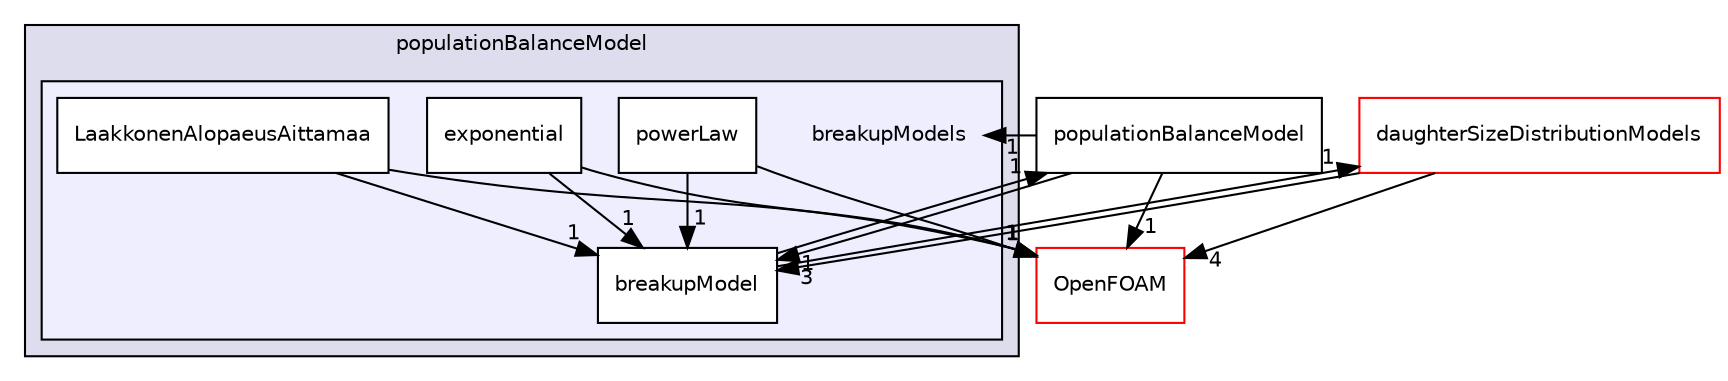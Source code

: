 digraph "src/phaseSystemModels/reactingEulerFoam/phaseSystems/populationBalanceModel/breakupModels" {
  bgcolor=transparent;
  compound=true
  node [ fontsize="10", fontname="Helvetica"];
  edge [ labelfontsize="10", labelfontname="Helvetica"];
  subgraph clusterdir_4a6d1fbad301874a73ea01594d41bbe5 {
    graph [ bgcolor="#ddddee", pencolor="black", label="populationBalanceModel" fontname="Helvetica", fontsize="10", URL="dir_4a6d1fbad301874a73ea01594d41bbe5.html"]
  subgraph clusterdir_14c0d0009f2ac072307ec8ee27104b33 {
    graph [ bgcolor="#eeeeff", pencolor="black", label="" URL="dir_14c0d0009f2ac072307ec8ee27104b33.html"];
    dir_14c0d0009f2ac072307ec8ee27104b33 [shape=plaintext label="breakupModels"];
    dir_b8ec4032d7deeccf07215ae2b9b3a385 [shape=box label="breakupModel" color="black" fillcolor="white" style="filled" URL="dir_b8ec4032d7deeccf07215ae2b9b3a385.html"];
    dir_86064416de59d9d33653a6e94b714e4b [shape=box label="exponential" color="black" fillcolor="white" style="filled" URL="dir_86064416de59d9d33653a6e94b714e4b.html"];
    dir_51c524dd8764b23f5ae5be8e17c2177b [shape=box label="LaakkonenAlopaeusAittamaa" color="black" fillcolor="white" style="filled" URL="dir_51c524dd8764b23f5ae5be8e17c2177b.html"];
    dir_992bd3b4c887357252e7e9f25622fbae [shape=box label="powerLaw" color="black" fillcolor="white" style="filled" URL="dir_992bd3b4c887357252e7e9f25622fbae.html"];
  }
  }
  dir_6836c8d0bc2688f1a5e39885a04a3d18 [shape=box label="populationBalanceModel" URL="dir_6836c8d0bc2688f1a5e39885a04a3d18.html"];
  dir_c5473ff19b20e6ec4dfe5c310b3778a8 [shape=box label="OpenFOAM" color="red" URL="dir_c5473ff19b20e6ec4dfe5c310b3778a8.html"];
  dir_437be3405d66d0964c66d14b4aa635fe [shape=box label="daughterSizeDistributionModels" color="red" URL="dir_437be3405d66d0964c66d14b4aa635fe.html"];
  dir_992bd3b4c887357252e7e9f25622fbae->dir_b8ec4032d7deeccf07215ae2b9b3a385 [headlabel="1", labeldistance=1.5 headhref="dir_000854_003265.html"];
  dir_992bd3b4c887357252e7e9f25622fbae->dir_c5473ff19b20e6ec4dfe5c310b3778a8 [headlabel="1", labeldistance=1.5 headhref="dir_000854_002151.html"];
  dir_51c524dd8764b23f5ae5be8e17c2177b->dir_b8ec4032d7deeccf07215ae2b9b3a385 [headlabel="1", labeldistance=1.5 headhref="dir_003266_003265.html"];
  dir_51c524dd8764b23f5ae5be8e17c2177b->dir_c5473ff19b20e6ec4dfe5c310b3778a8 [headlabel="1", labeldistance=1.5 headhref="dir_003266_002151.html"];
  dir_86064416de59d9d33653a6e94b714e4b->dir_b8ec4032d7deeccf07215ae2b9b3a385 [headlabel="1", labeldistance=1.5 headhref="dir_001531_003265.html"];
  dir_86064416de59d9d33653a6e94b714e4b->dir_c5473ff19b20e6ec4dfe5c310b3778a8 [headlabel="1", labeldistance=1.5 headhref="dir_001531_002151.html"];
  dir_b8ec4032d7deeccf07215ae2b9b3a385->dir_6836c8d0bc2688f1a5e39885a04a3d18 [headlabel="1", labeldistance=1.5 headhref="dir_003265_003295.html"];
  dir_b8ec4032d7deeccf07215ae2b9b3a385->dir_437be3405d66d0964c66d14b4aa635fe [headlabel="1", labeldistance=1.5 headhref="dir_003265_003275.html"];
  dir_6836c8d0bc2688f1a5e39885a04a3d18->dir_14c0d0009f2ac072307ec8ee27104b33 [headlabel="1", labeldistance=1.5 headhref="dir_003295_000853.html"];
  dir_6836c8d0bc2688f1a5e39885a04a3d18->dir_b8ec4032d7deeccf07215ae2b9b3a385 [headlabel="1", labeldistance=1.5 headhref="dir_003295_003265.html"];
  dir_6836c8d0bc2688f1a5e39885a04a3d18->dir_c5473ff19b20e6ec4dfe5c310b3778a8 [headlabel="1", labeldistance=1.5 headhref="dir_003295_002151.html"];
  dir_437be3405d66d0964c66d14b4aa635fe->dir_b8ec4032d7deeccf07215ae2b9b3a385 [headlabel="3", labeldistance=1.5 headhref="dir_003275_003265.html"];
  dir_437be3405d66d0964c66d14b4aa635fe->dir_c5473ff19b20e6ec4dfe5c310b3778a8 [headlabel="4", labeldistance=1.5 headhref="dir_003275_002151.html"];
}
